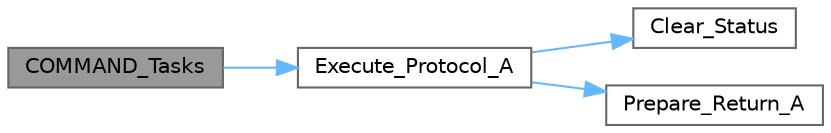 digraph "COMMAND_Tasks"
{
 // LATEX_PDF_SIZE
  bgcolor="transparent";
  edge [fontname=Helvetica,fontsize=10,labelfontname=Helvetica,labelfontsize=10];
  node [fontname=Helvetica,fontsize=10,shape=box,height=0.2,width=0.4];
  rankdir="LR";
  Node1 [id="Node000001",label="COMMAND_Tasks",height=0.2,width=0.4,color="gray40", fillcolor="grey60", style="filled", fontcolor="black",tooltip=" "];
  Node1 -> Node2 [id="edge1_Node000001_Node000002",color="steelblue1",style="solid",tooltip=" "];
  Node2 [id="Node000002",label="Execute_Protocol_A",height=0.2,width=0.4,color="grey40", fillcolor="white", style="filled",URL="$commands_8c.html#a5931359f2a322bcc2dec75d32ac6e432",tooltip=" "];
  Node2 -> Node3 [id="edge2_Node000002_Node000003",color="steelblue1",style="solid",tooltip=" "];
  Node3 [id="Node000003",label="Clear_Status",height=0.2,width=0.4,color="grey40", fillcolor="white", style="filled",URL="$statusst_8c.html#a3a9ea2a910b701830e828a9e6d53b636",tooltip=" "];
  Node2 -> Node4 [id="edge3_Node000002_Node000004",color="steelblue1",style="solid",tooltip=" "];
  Node4 [id="Node000004",label="Prepare_Return_A",height=0.2,width=0.4,color="grey40", fillcolor="white", style="filled",URL="$statusst_8c.html#a0e9c19489da0b2f35029d786831aba98",tooltip=" "];
}
